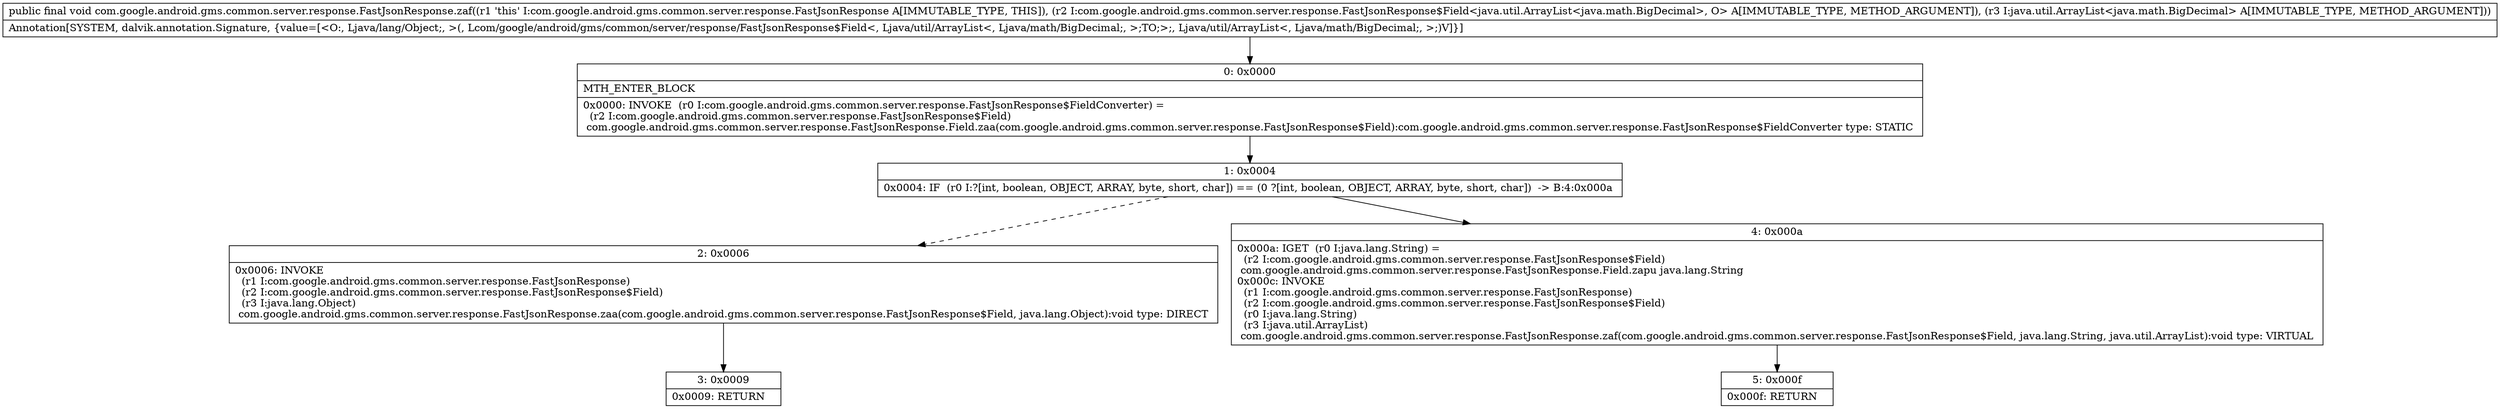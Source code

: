 digraph "CFG forcom.google.android.gms.common.server.response.FastJsonResponse.zaf(Lcom\/google\/android\/gms\/common\/server\/response\/FastJsonResponse$Field;Ljava\/util\/ArrayList;)V" {
Node_0 [shape=record,label="{0\:\ 0x0000|MTH_ENTER_BLOCK\l|0x0000: INVOKE  (r0 I:com.google.android.gms.common.server.response.FastJsonResponse$FieldConverter) = \l  (r2 I:com.google.android.gms.common.server.response.FastJsonResponse$Field)\l com.google.android.gms.common.server.response.FastJsonResponse.Field.zaa(com.google.android.gms.common.server.response.FastJsonResponse$Field):com.google.android.gms.common.server.response.FastJsonResponse$FieldConverter type: STATIC \l}"];
Node_1 [shape=record,label="{1\:\ 0x0004|0x0004: IF  (r0 I:?[int, boolean, OBJECT, ARRAY, byte, short, char]) == (0 ?[int, boolean, OBJECT, ARRAY, byte, short, char])  \-\> B:4:0x000a \l}"];
Node_2 [shape=record,label="{2\:\ 0x0006|0x0006: INVOKE  \l  (r1 I:com.google.android.gms.common.server.response.FastJsonResponse)\l  (r2 I:com.google.android.gms.common.server.response.FastJsonResponse$Field)\l  (r3 I:java.lang.Object)\l com.google.android.gms.common.server.response.FastJsonResponse.zaa(com.google.android.gms.common.server.response.FastJsonResponse$Field, java.lang.Object):void type: DIRECT \l}"];
Node_3 [shape=record,label="{3\:\ 0x0009|0x0009: RETURN   \l}"];
Node_4 [shape=record,label="{4\:\ 0x000a|0x000a: IGET  (r0 I:java.lang.String) = \l  (r2 I:com.google.android.gms.common.server.response.FastJsonResponse$Field)\l com.google.android.gms.common.server.response.FastJsonResponse.Field.zapu java.lang.String \l0x000c: INVOKE  \l  (r1 I:com.google.android.gms.common.server.response.FastJsonResponse)\l  (r2 I:com.google.android.gms.common.server.response.FastJsonResponse$Field)\l  (r0 I:java.lang.String)\l  (r3 I:java.util.ArrayList)\l com.google.android.gms.common.server.response.FastJsonResponse.zaf(com.google.android.gms.common.server.response.FastJsonResponse$Field, java.lang.String, java.util.ArrayList):void type: VIRTUAL \l}"];
Node_5 [shape=record,label="{5\:\ 0x000f|0x000f: RETURN   \l}"];
MethodNode[shape=record,label="{public final void com.google.android.gms.common.server.response.FastJsonResponse.zaf((r1 'this' I:com.google.android.gms.common.server.response.FastJsonResponse A[IMMUTABLE_TYPE, THIS]), (r2 I:com.google.android.gms.common.server.response.FastJsonResponse$Field\<java.util.ArrayList\<java.math.BigDecimal\>, O\> A[IMMUTABLE_TYPE, METHOD_ARGUMENT]), (r3 I:java.util.ArrayList\<java.math.BigDecimal\> A[IMMUTABLE_TYPE, METHOD_ARGUMENT]))  | Annotation[SYSTEM, dalvik.annotation.Signature, \{value=[\<O:, Ljava\/lang\/Object;, \>(, Lcom\/google\/android\/gms\/common\/server\/response\/FastJsonResponse$Field\<, Ljava\/util\/ArrayList\<, Ljava\/math\/BigDecimal;, \>;TO;\>;, Ljava\/util\/ArrayList\<, Ljava\/math\/BigDecimal;, \>;)V]\}]\l}"];
MethodNode -> Node_0;
Node_0 -> Node_1;
Node_1 -> Node_2[style=dashed];
Node_1 -> Node_4;
Node_2 -> Node_3;
Node_4 -> Node_5;
}

